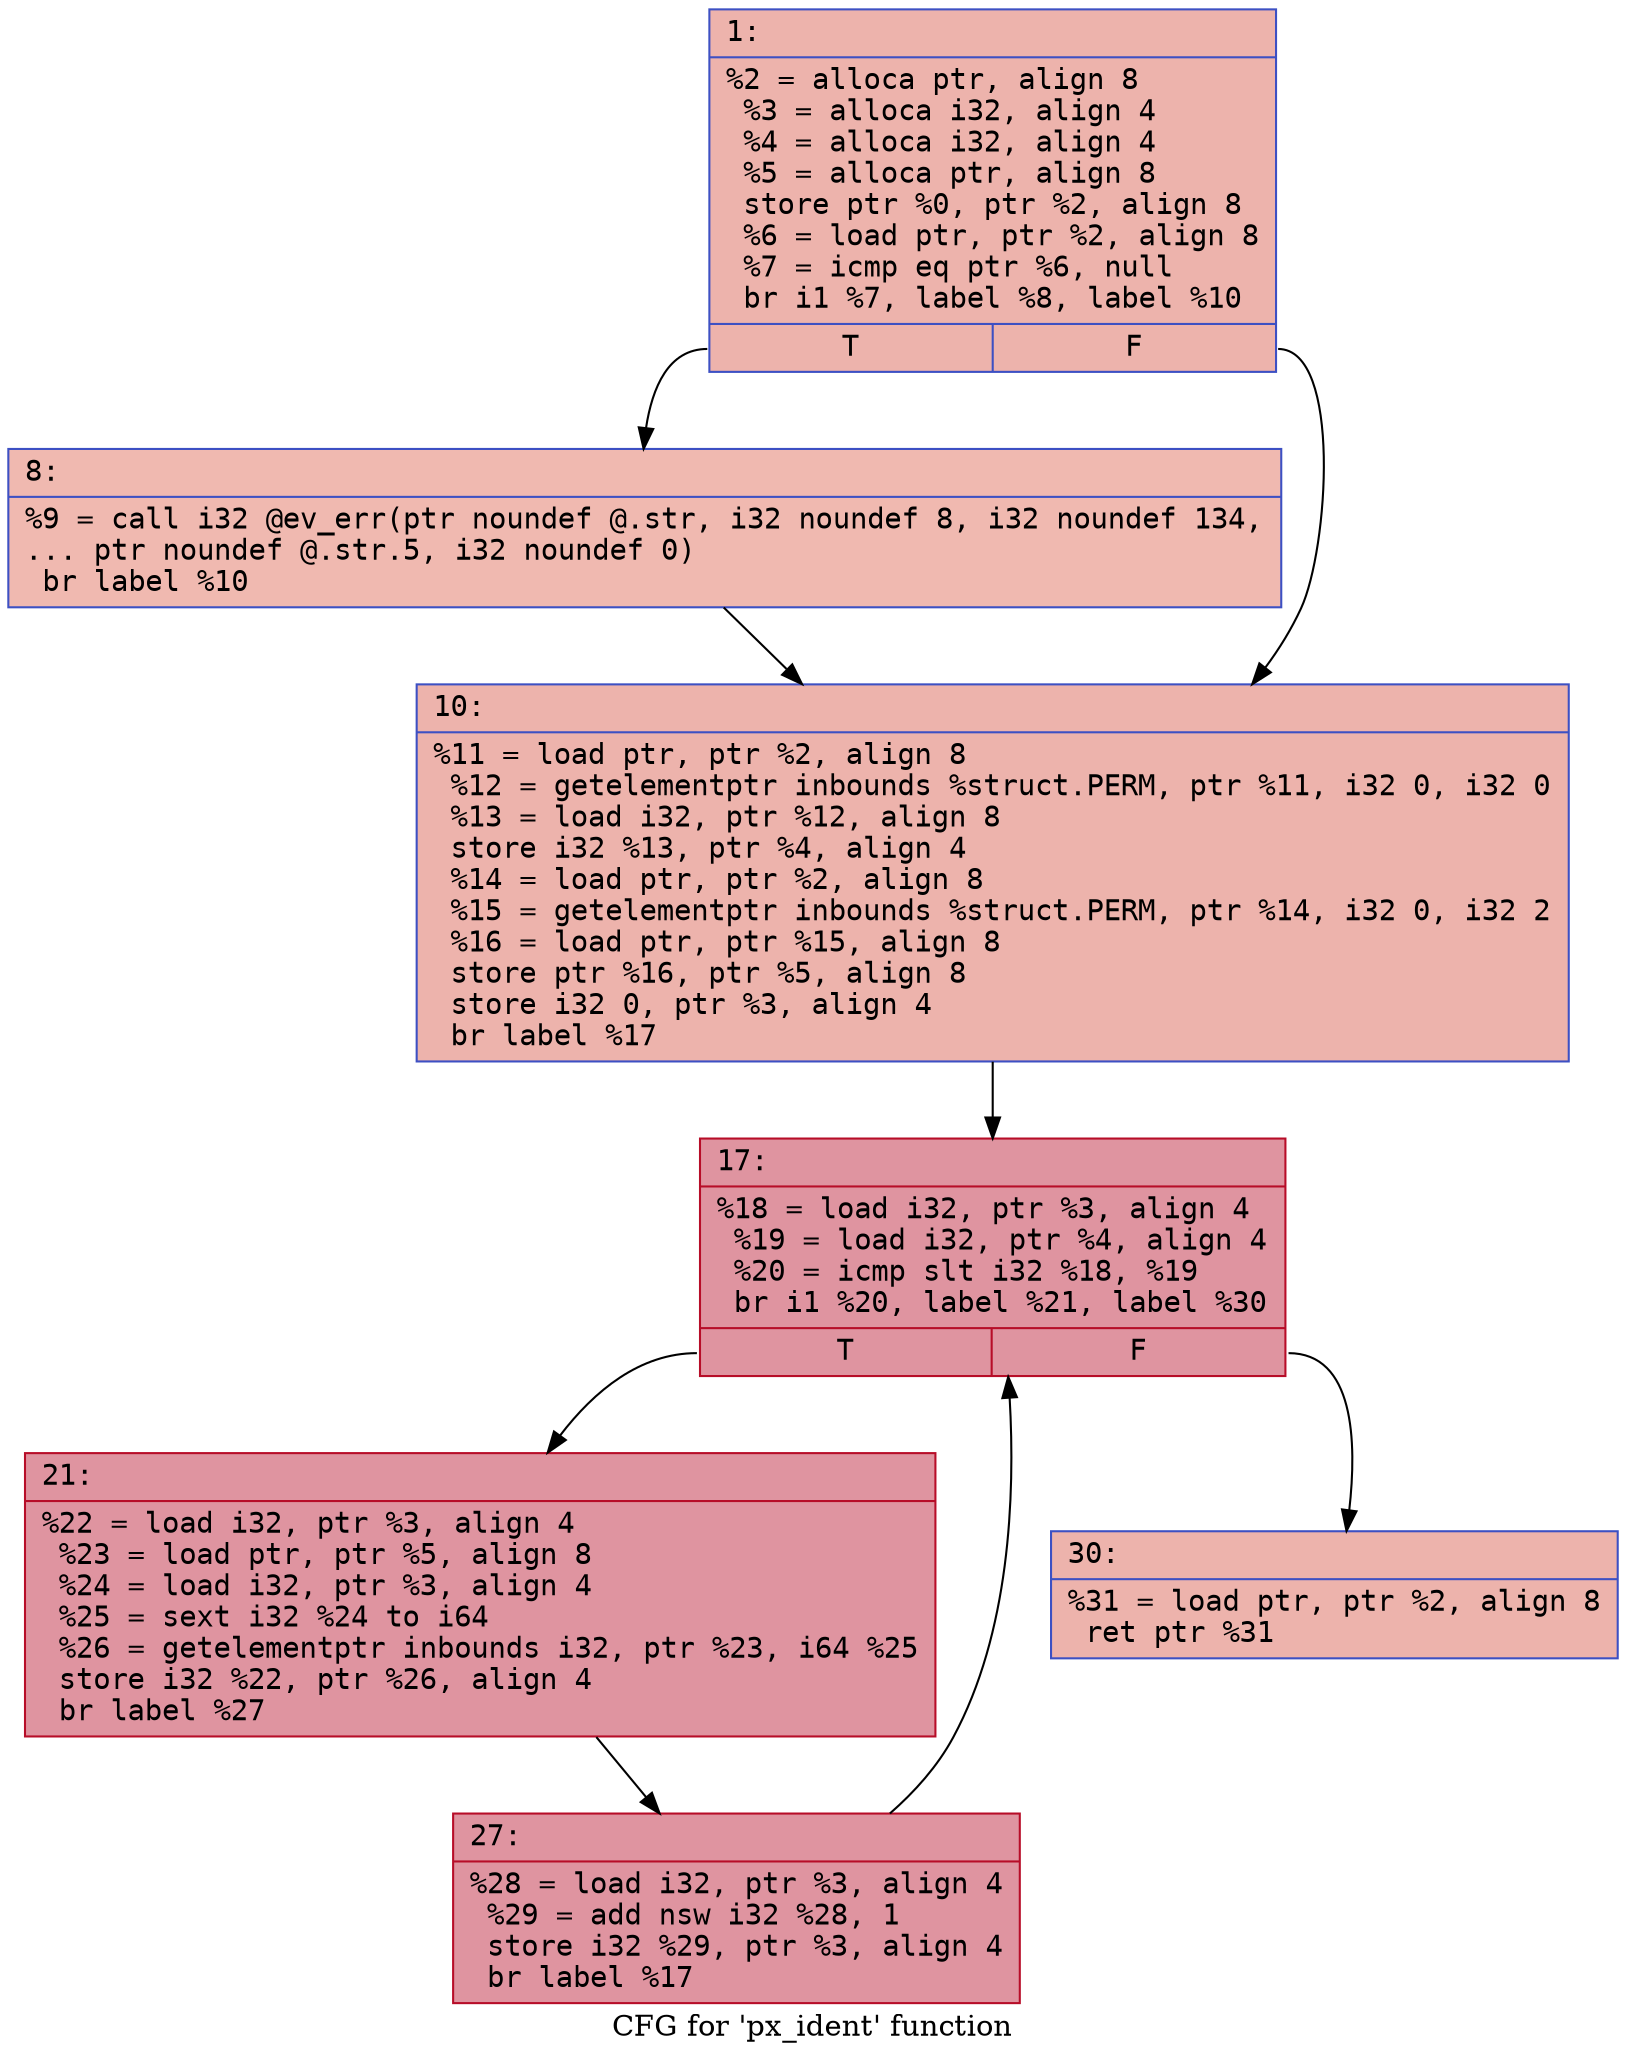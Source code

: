 digraph "CFG for 'px_ident' function" {
	label="CFG for 'px_ident' function";

	Node0x600000610c80 [shape=record,color="#3d50c3ff", style=filled, fillcolor="#d6524470" fontname="Courier",label="{1:\l|  %2 = alloca ptr, align 8\l  %3 = alloca i32, align 4\l  %4 = alloca i32, align 4\l  %5 = alloca ptr, align 8\l  store ptr %0, ptr %2, align 8\l  %6 = load ptr, ptr %2, align 8\l  %7 = icmp eq ptr %6, null\l  br i1 %7, label %8, label %10\l|{<s0>T|<s1>F}}"];
	Node0x600000610c80:s0 -> Node0x600000611040[tooltip="1 -> 8\nProbability 37.50%" ];
	Node0x600000610c80:s1 -> Node0x600000611090[tooltip="1 -> 10\nProbability 62.50%" ];
	Node0x600000611040 [shape=record,color="#3d50c3ff", style=filled, fillcolor="#de614d70" fontname="Courier",label="{8:\l|  %9 = call i32 @ev_err(ptr noundef @.str, i32 noundef 8, i32 noundef 134,\l... ptr noundef @.str.5, i32 noundef 0)\l  br label %10\l}"];
	Node0x600000611040 -> Node0x600000611090[tooltip="8 -> 10\nProbability 100.00%" ];
	Node0x600000611090 [shape=record,color="#3d50c3ff", style=filled, fillcolor="#d6524470" fontname="Courier",label="{10:\l|  %11 = load ptr, ptr %2, align 8\l  %12 = getelementptr inbounds %struct.PERM, ptr %11, i32 0, i32 0\l  %13 = load i32, ptr %12, align 8\l  store i32 %13, ptr %4, align 4\l  %14 = load ptr, ptr %2, align 8\l  %15 = getelementptr inbounds %struct.PERM, ptr %14, i32 0, i32 2\l  %16 = load ptr, ptr %15, align 8\l  store ptr %16, ptr %5, align 8\l  store i32 0, ptr %3, align 4\l  br label %17\l}"];
	Node0x600000611090 -> Node0x6000006110e0[tooltip="10 -> 17\nProbability 100.00%" ];
	Node0x6000006110e0 [shape=record,color="#b70d28ff", style=filled, fillcolor="#b70d2870" fontname="Courier",label="{17:\l|  %18 = load i32, ptr %3, align 4\l  %19 = load i32, ptr %4, align 4\l  %20 = icmp slt i32 %18, %19\l  br i1 %20, label %21, label %30\l|{<s0>T|<s1>F}}"];
	Node0x6000006110e0:s0 -> Node0x600000611130[tooltip="17 -> 21\nProbability 96.88%" ];
	Node0x6000006110e0:s1 -> Node0x6000006111d0[tooltip="17 -> 30\nProbability 3.12%" ];
	Node0x600000611130 [shape=record,color="#b70d28ff", style=filled, fillcolor="#b70d2870" fontname="Courier",label="{21:\l|  %22 = load i32, ptr %3, align 4\l  %23 = load ptr, ptr %5, align 8\l  %24 = load i32, ptr %3, align 4\l  %25 = sext i32 %24 to i64\l  %26 = getelementptr inbounds i32, ptr %23, i64 %25\l  store i32 %22, ptr %26, align 4\l  br label %27\l}"];
	Node0x600000611130 -> Node0x600000611180[tooltip="21 -> 27\nProbability 100.00%" ];
	Node0x600000611180 [shape=record,color="#b70d28ff", style=filled, fillcolor="#b70d2870" fontname="Courier",label="{27:\l|  %28 = load i32, ptr %3, align 4\l  %29 = add nsw i32 %28, 1\l  store i32 %29, ptr %3, align 4\l  br label %17\l}"];
	Node0x600000611180 -> Node0x6000006110e0[tooltip="27 -> 17\nProbability 100.00%" ];
	Node0x6000006111d0 [shape=record,color="#3d50c3ff", style=filled, fillcolor="#d6524470" fontname="Courier",label="{30:\l|  %31 = load ptr, ptr %2, align 8\l  ret ptr %31\l}"];
}
